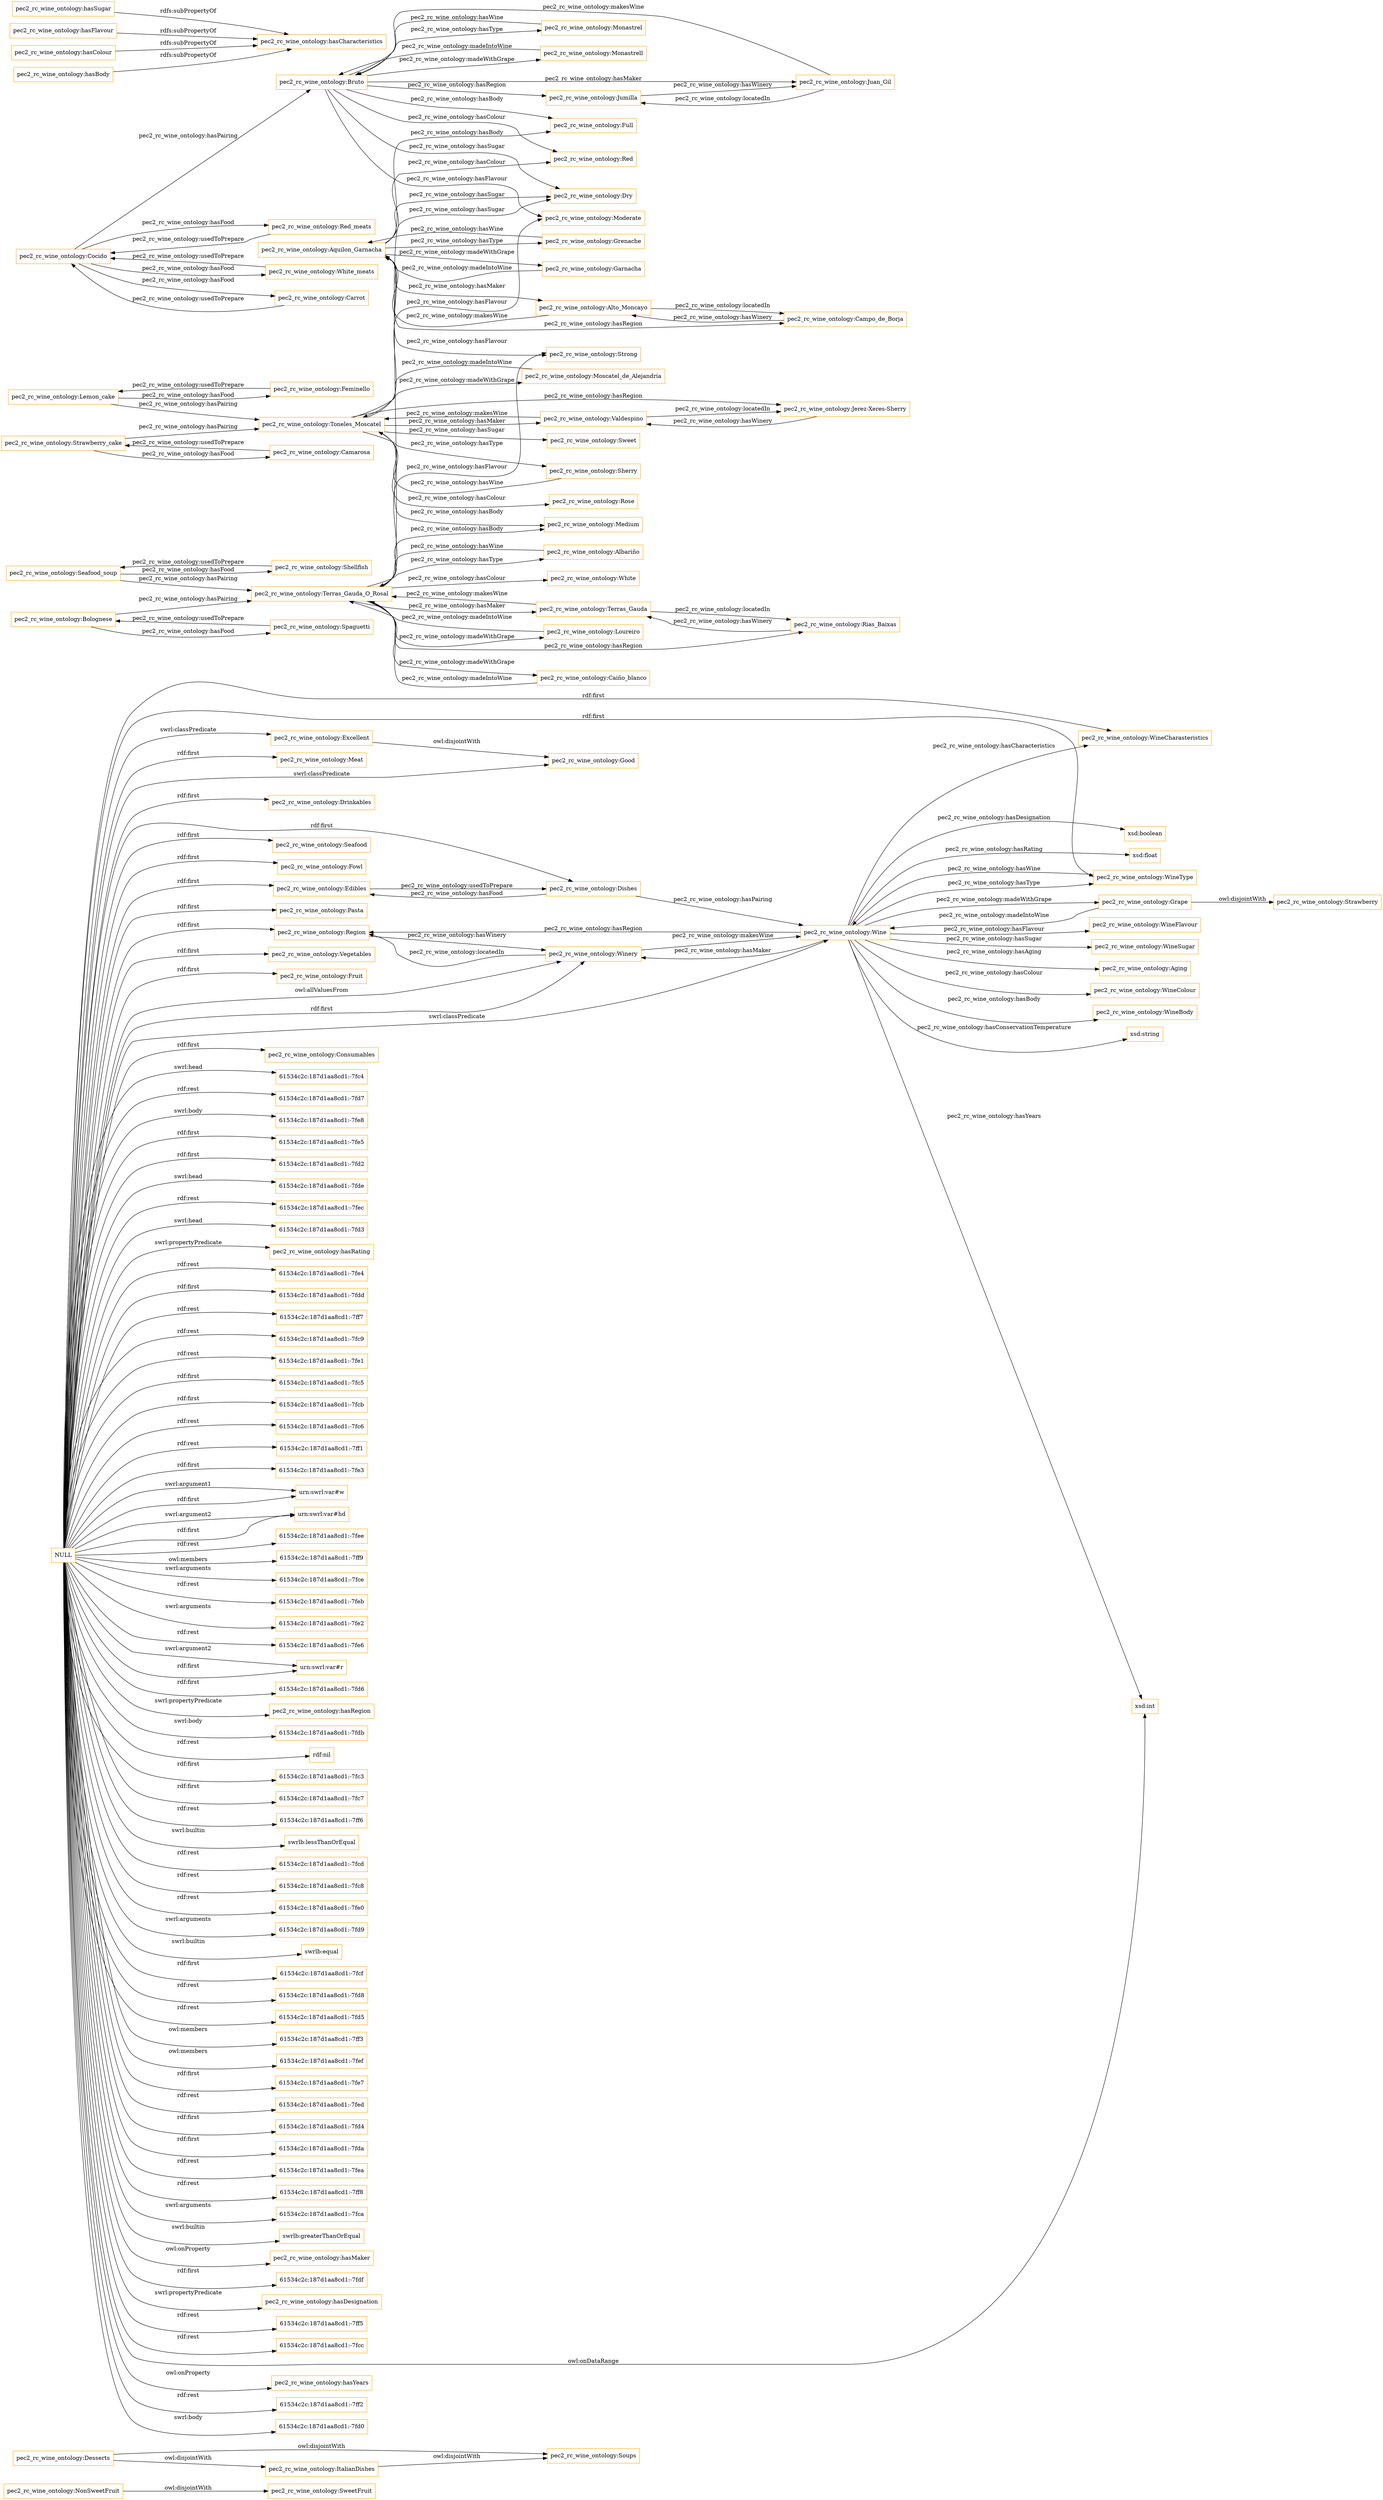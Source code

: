 digraph ar2dtool_diagram { 
rankdir=LR;
size="1501"
node [shape = rectangle, color="orange"]; "pec2_rc_wine_ontology:NonSweetFruit" "pec2_rc_wine_ontology:Soups" "pec2_rc_wine_ontology:Region" "pec2_rc_wine_ontology:ItalianDishes" "pec2_rc_wine_ontology:Edibles" "pec2_rc_wine_ontology:WineCharasteristics" "pec2_rc_wine_ontology:Meat" "pec2_rc_wine_ontology:WineFlavour" "pec2_rc_wine_ontology:WineSugar" "pec2_rc_wine_ontology:Good" "pec2_rc_wine_ontology:Drinkables" "pec2_rc_wine_ontology:Dishes" "pec2_rc_wine_ontology:Seafood" "pec2_rc_wine_ontology:Fowl" "pec2_rc_wine_ontology:WineType" "pec2_rc_wine_ontology:Grape" "pec2_rc_wine_ontology:Pasta" "pec2_rc_wine_ontology:Strawberry" "pec2_rc_wine_ontology:Excellent" "pec2_rc_wine_ontology:Desserts" "pec2_rc_wine_ontology:Vegetables" "pec2_rc_wine_ontology:SweetFruit" "pec2_rc_wine_ontology:Aging" "pec2_rc_wine_ontology:Fruit" "pec2_rc_wine_ontology:Wine" "pec2_rc_wine_ontology:WineColour" "pec2_rc_wine_ontology:Winery" "pec2_rc_wine_ontology:WineBody" "pec2_rc_wine_ontology:Consumables" ; /*classes style*/
	"pec2_rc_wine_ontology:Bolognese" -> "pec2_rc_wine_ontology:Terras_Gauda_O_Rosal" [ label = "pec2_rc_wine_ontology:hasPairing" ];
	"pec2_rc_wine_ontology:Bolognese" -> "pec2_rc_wine_ontology:Spaguetti" [ label = "pec2_rc_wine_ontology:hasFood" ];
	"pec2_rc_wine_ontology:NonSweetFruit" -> "pec2_rc_wine_ontology:SweetFruit" [ label = "owl:disjointWith" ];
	"pec2_rc_wine_ontology:ItalianDishes" -> "pec2_rc_wine_ontology:Soups" [ label = "owl:disjointWith" ];
	"pec2_rc_wine_ontology:Terras_Gauda_O_Rosal" -> "pec2_rc_wine_ontology:Albariño" [ label = "pec2_rc_wine_ontology:hasType" ];
	"pec2_rc_wine_ontology:Terras_Gauda_O_Rosal" -> "pec2_rc_wine_ontology:Terras_Gauda" [ label = "pec2_rc_wine_ontology:hasMaker" ];
	"pec2_rc_wine_ontology:Terras_Gauda_O_Rosal" -> "pec2_rc_wine_ontology:Caiño_blanco" [ label = "pec2_rc_wine_ontology:madeWithGrape" ];
	"pec2_rc_wine_ontology:Terras_Gauda_O_Rosal" -> "pec2_rc_wine_ontology:Medium" [ label = "pec2_rc_wine_ontology:hasBody" ];
	"pec2_rc_wine_ontology:Terras_Gauda_O_Rosal" -> "pec2_rc_wine_ontology:White" [ label = "pec2_rc_wine_ontology:hasColour" ];
	"pec2_rc_wine_ontology:Terras_Gauda_O_Rosal" -> "pec2_rc_wine_ontology:Dry" [ label = "pec2_rc_wine_ontology:hasSugar" ];
	"pec2_rc_wine_ontology:Terras_Gauda_O_Rosal" -> "pec2_rc_wine_ontology:Loureiro" [ label = "pec2_rc_wine_ontology:madeWithGrape" ];
	"pec2_rc_wine_ontology:Terras_Gauda_O_Rosal" -> "pec2_rc_wine_ontology:Strong" [ label = "pec2_rc_wine_ontology:hasFlavour" ];
	"pec2_rc_wine_ontology:Terras_Gauda_O_Rosal" -> "pec2_rc_wine_ontology:Rias_Baixas" [ label = "pec2_rc_wine_ontology:hasRegion" ];
	"pec2_rc_wine_ontology:Feminello" -> "pec2_rc_wine_ontology:Lemon_cake" [ label = "pec2_rc_wine_ontology:usedToPrepare" ];
	"pec2_rc_wine_ontology:Seafood_soup" -> "pec2_rc_wine_ontology:Terras_Gauda_O_Rosal" [ label = "pec2_rc_wine_ontology:hasPairing" ];
	"pec2_rc_wine_ontology:Seafood_soup" -> "pec2_rc_wine_ontology:Shellfish" [ label = "pec2_rc_wine_ontology:hasFood" ];
	"pec2_rc_wine_ontology:Sherry" -> "pec2_rc_wine_ontology:Toneles_Moscatel" [ label = "pec2_rc_wine_ontology:hasWine" ];
	"pec2_rc_wine_ontology:Alto_Moncayo" -> "pec2_rc_wine_ontology:Aquilon_Garnacha" [ label = "pec2_rc_wine_ontology:makesWine" ];
	"pec2_rc_wine_ontology:Alto_Moncayo" -> "pec2_rc_wine_ontology:Campo_de_Borja" [ label = "pec2_rc_wine_ontology:locatedIn" ];
	"pec2_rc_wine_ontology:Toneles_Moscatel" -> "pec2_rc_wine_ontology:Rose" [ label = "pec2_rc_wine_ontology:hasColour" ];
	"pec2_rc_wine_ontology:Toneles_Moscatel" -> "pec2_rc_wine_ontology:Moscatel_de_Alejandría" [ label = "pec2_rc_wine_ontology:madeWithGrape" ];
	"pec2_rc_wine_ontology:Toneles_Moscatel" -> "pec2_rc_wine_ontology:Valdespino" [ label = "pec2_rc_wine_ontology:hasMaker" ];
	"pec2_rc_wine_ontology:Toneles_Moscatel" -> "pec2_rc_wine_ontology:Moderate" [ label = "pec2_rc_wine_ontology:hasFlavour" ];
	"pec2_rc_wine_ontology:Toneles_Moscatel" -> "pec2_rc_wine_ontology:Jerez-Xeres-Sherry" [ label = "pec2_rc_wine_ontology:hasRegion" ];
	"pec2_rc_wine_ontology:Toneles_Moscatel" -> "pec2_rc_wine_ontology:Sherry" [ label = "pec2_rc_wine_ontology:hasType" ];
	"pec2_rc_wine_ontology:Toneles_Moscatel" -> "pec2_rc_wine_ontology:Medium" [ label = "pec2_rc_wine_ontology:hasBody" ];
	"pec2_rc_wine_ontology:Toneles_Moscatel" -> "pec2_rc_wine_ontology:Sweet" [ label = "pec2_rc_wine_ontology:hasSugar" ];
	"pec2_rc_wine_ontology:hasSugar" -> "pec2_rc_wine_ontology:hasCharacteristics" [ label = "rdfs:subPropertyOf" ];
	"pec2_rc_wine_ontology:Jerez-Xeres-Sherry" -> "pec2_rc_wine_ontology:Valdespino" [ label = "pec2_rc_wine_ontology:hasWinery" ];
	"pec2_rc_wine_ontology:Valdespino" -> "pec2_rc_wine_ontology:Toneles_Moscatel" [ label = "pec2_rc_wine_ontology:makesWine" ];
	"pec2_rc_wine_ontology:Valdespino" -> "pec2_rc_wine_ontology:Jerez-Xeres-Sherry" [ label = "pec2_rc_wine_ontology:locatedIn" ];
	"pec2_rc_wine_ontology:Desserts" -> "pec2_rc_wine_ontology:Soups" [ label = "owl:disjointWith" ];
	"pec2_rc_wine_ontology:Desserts" -> "pec2_rc_wine_ontology:ItalianDishes" [ label = "owl:disjointWith" ];
	"pec2_rc_wine_ontology:Grenache" -> "pec2_rc_wine_ontology:Aquilon_Garnacha" [ label = "pec2_rc_wine_ontology:hasWine" ];
	"pec2_rc_wine_ontology:hasFlavour" -> "pec2_rc_wine_ontology:hasCharacteristics" [ label = "rdfs:subPropertyOf" ];
	"pec2_rc_wine_ontology:Jumilla" -> "pec2_rc_wine_ontology:Juan_Gil" [ label = "pec2_rc_wine_ontology:hasWinery" ];
	"pec2_rc_wine_ontology:Bruto" -> "pec2_rc_wine_ontology:Red" [ label = "pec2_rc_wine_ontology:hasColour" ];
	"pec2_rc_wine_ontology:Bruto" -> "pec2_rc_wine_ontology:Moderate" [ label = "pec2_rc_wine_ontology:hasFlavour" ];
	"pec2_rc_wine_ontology:Bruto" -> "pec2_rc_wine_ontology:Jumilla" [ label = "pec2_rc_wine_ontology:hasRegion" ];
	"pec2_rc_wine_ontology:Bruto" -> "pec2_rc_wine_ontology:Monastrell" [ label = "pec2_rc_wine_ontology:madeWithGrape" ];
	"pec2_rc_wine_ontology:Bruto" -> "pec2_rc_wine_ontology:Dry" [ label = "pec2_rc_wine_ontology:hasSugar" ];
	"pec2_rc_wine_ontology:Bruto" -> "pec2_rc_wine_ontology:Full" [ label = "pec2_rc_wine_ontology:hasBody" ];
	"pec2_rc_wine_ontology:Bruto" -> "pec2_rc_wine_ontology:Monastrel" [ label = "pec2_rc_wine_ontology:hasType" ];
	"pec2_rc_wine_ontology:Bruto" -> "pec2_rc_wine_ontology:Juan_Gil" [ label = "pec2_rc_wine_ontology:hasMaker" ];
	"pec2_rc_wine_ontology:Aquilon_Garnacha" -> "pec2_rc_wine_ontology:Dry" [ label = "pec2_rc_wine_ontology:hasSugar" ];
	"pec2_rc_wine_ontology:Aquilon_Garnacha" -> "pec2_rc_wine_ontology:Garnacha" [ label = "pec2_rc_wine_ontology:madeWithGrape" ];
	"pec2_rc_wine_ontology:Aquilon_Garnacha" -> "pec2_rc_wine_ontology:Strong" [ label = "pec2_rc_wine_ontology:hasFlavour" ];
	"pec2_rc_wine_ontology:Aquilon_Garnacha" -> "pec2_rc_wine_ontology:Alto_Moncayo" [ label = "pec2_rc_wine_ontology:hasMaker" ];
	"pec2_rc_wine_ontology:Aquilon_Garnacha" -> "pec2_rc_wine_ontology:Campo_de_Borja" [ label = "pec2_rc_wine_ontology:hasRegion" ];
	"pec2_rc_wine_ontology:Aquilon_Garnacha" -> "pec2_rc_wine_ontology:Grenache" [ label = "pec2_rc_wine_ontology:hasType" ];
	"pec2_rc_wine_ontology:Aquilon_Garnacha" -> "pec2_rc_wine_ontology:Full" [ label = "pec2_rc_wine_ontology:hasBody" ];
	"pec2_rc_wine_ontology:Aquilon_Garnacha" -> "pec2_rc_wine_ontology:Red" [ label = "pec2_rc_wine_ontology:hasColour" ];
	"pec2_rc_wine_ontology:hasColour" -> "pec2_rc_wine_ontology:hasCharacteristics" [ label = "rdfs:subPropertyOf" ];
	"pec2_rc_wine_ontology:Shellfish" -> "pec2_rc_wine_ontology:Seafood_soup" [ label = "pec2_rc_wine_ontology:usedToPrepare" ];
	"pec2_rc_wine_ontology:Juan_Gil" -> "pec2_rc_wine_ontology:Bruto" [ label = "pec2_rc_wine_ontology:makesWine" ];
	"pec2_rc_wine_ontology:Juan_Gil" -> "pec2_rc_wine_ontology:Jumilla" [ label = "pec2_rc_wine_ontology:locatedIn" ];
	"pec2_rc_wine_ontology:Cocido" -> "pec2_rc_wine_ontology:Bruto" [ label = "pec2_rc_wine_ontology:hasPairing" ];
	"pec2_rc_wine_ontology:Cocido" -> "pec2_rc_wine_ontology:White_meats" [ label = "pec2_rc_wine_ontology:hasFood" ];
	"pec2_rc_wine_ontology:Cocido" -> "pec2_rc_wine_ontology:Red_meats" [ label = "pec2_rc_wine_ontology:hasFood" ];
	"pec2_rc_wine_ontology:Cocido" -> "pec2_rc_wine_ontology:Carrot" [ label = "pec2_rc_wine_ontology:hasFood" ];
	"NULL" -> "pec2_rc_wine_ontology:WineType" [ label = "rdf:first" ];
	"NULL" -> "61534c2c:187d1aa8cd1:-7fc4" [ label = "swrl:head" ];
	"NULL" -> "61534c2c:187d1aa8cd1:-7fd7" [ label = "rdf:rest" ];
	"NULL" -> "61534c2c:187d1aa8cd1:-7fe8" [ label = "swrl:body" ];
	"NULL" -> "61534c2c:187d1aa8cd1:-7fe5" [ label = "rdf:first" ];
	"NULL" -> "61534c2c:187d1aa8cd1:-7fd2" [ label = "rdf:first" ];
	"NULL" -> "61534c2c:187d1aa8cd1:-7fde" [ label = "swrl:head" ];
	"NULL" -> "61534c2c:187d1aa8cd1:-7fec" [ label = "rdf:rest" ];
	"NULL" -> "pec2_rc_wine_ontology:Fruit" [ label = "rdf:first" ];
	"NULL" -> "61534c2c:187d1aa8cd1:-7fd3" [ label = "swrl:head" ];
	"NULL" -> "pec2_rc_wine_ontology:hasRating" [ label = "swrl:propertyPredicate" ];
	"NULL" -> "61534c2c:187d1aa8cd1:-7fe4" [ label = "rdf:rest" ];
	"NULL" -> "61534c2c:187d1aa8cd1:-7fdd" [ label = "rdf:first" ];
	"NULL" -> "61534c2c:187d1aa8cd1:-7ff7" [ label = "rdf:rest" ];
	"NULL" -> "61534c2c:187d1aa8cd1:-7fc9" [ label = "rdf:rest" ];
	"NULL" -> "61534c2c:187d1aa8cd1:-7fe1" [ label = "rdf:rest" ];
	"NULL" -> "61534c2c:187d1aa8cd1:-7fc5" [ label = "rdf:first" ];
	"NULL" -> "61534c2c:187d1aa8cd1:-7fcb" [ label = "rdf:first" ];
	"NULL" -> "61534c2c:187d1aa8cd1:-7fc6" [ label = "rdf:rest" ];
	"NULL" -> "pec2_rc_wine_ontology:Vegetables" [ label = "rdf:first" ];
	"NULL" -> "pec2_rc_wine_ontology:Consumables" [ label = "rdf:first" ];
	"NULL" -> "61534c2c:187d1aa8cd1:-7ff1" [ label = "rdf:rest" ];
	"NULL" -> "pec2_rc_wine_ontology:Excellent" [ label = "swrl:classPredicate" ];
	"NULL" -> "61534c2c:187d1aa8cd1:-7fe3" [ label = "rdf:first" ];
	"NULL" -> "pec2_rc_wine_ontology:Drinkables" [ label = "rdf:first" ];
	"NULL" -> "urn:swrl:var#w" [ label = "swrl:argument1" ];
	"NULL" -> "pec2_rc_wine_ontology:Wine" [ label = "swrl:classPredicate" ];
	"NULL" -> "urn:swrl:var#hd" [ label = "swrl:argument2" ];
	"NULL" -> "pec2_rc_wine_ontology:Meat" [ label = "rdf:first" ];
	"NULL" -> "61534c2c:187d1aa8cd1:-7fee" [ label = "rdf:rest" ];
	"NULL" -> "urn:swrl:var#w" [ label = "rdf:first" ];
	"NULL" -> "61534c2c:187d1aa8cd1:-7ff9" [ label = "owl:members" ];
	"NULL" -> "61534c2c:187d1aa8cd1:-7fce" [ label = "swrl:arguments" ];
	"NULL" -> "61534c2c:187d1aa8cd1:-7feb" [ label = "rdf:rest" ];
	"NULL" -> "61534c2c:187d1aa8cd1:-7fe2" [ label = "swrl:arguments" ];
	"NULL" -> "61534c2c:187d1aa8cd1:-7fe6" [ label = "rdf:rest" ];
	"NULL" -> "urn:swrl:var#r" [ label = "swrl:argument2" ];
	"NULL" -> "61534c2c:187d1aa8cd1:-7fd6" [ label = "rdf:first" ];
	"NULL" -> "pec2_rc_wine_ontology:hasRegion" [ label = "swrl:propertyPredicate" ];
	"NULL" -> "pec2_rc_wine_ontology:WineCharasteristics" [ label = "rdf:first" ];
	"NULL" -> "61534c2c:187d1aa8cd1:-7fdb" [ label = "swrl:body" ];
	"NULL" -> "rdf:nil" [ label = "rdf:rest" ];
	"NULL" -> "61534c2c:187d1aa8cd1:-7fc3" [ label = "rdf:first" ];
	"NULL" -> "61534c2c:187d1aa8cd1:-7fc7" [ label = "rdf:first" ];
	"NULL" -> "61534c2c:187d1aa8cd1:-7ff6" [ label = "rdf:rest" ];
	"NULL" -> "swrlb:lessThanOrEqual" [ label = "swrl:builtin" ];
	"NULL" -> "61534c2c:187d1aa8cd1:-7fcd" [ label = "rdf:rest" ];
	"NULL" -> "61534c2c:187d1aa8cd1:-7fc8" [ label = "rdf:rest" ];
	"NULL" -> "61534c2c:187d1aa8cd1:-7fe0" [ label = "rdf:rest" ];
	"NULL" -> "61534c2c:187d1aa8cd1:-7fd9" [ label = "swrl:arguments" ];
	"NULL" -> "swrlb:equal" [ label = "swrl:builtin" ];
	"NULL" -> "pec2_rc_wine_ontology:Edibles" [ label = "rdf:first" ];
	"NULL" -> "61534c2c:187d1aa8cd1:-7fcf" [ label = "rdf:first" ];
	"NULL" -> "61534c2c:187d1aa8cd1:-7fd8" [ label = "rdf:rest" ];
	"NULL" -> "urn:swrl:var#hd" [ label = "rdf:first" ];
	"NULL" -> "61534c2c:187d1aa8cd1:-7fd5" [ label = "rdf:rest" ];
	"NULL" -> "61534c2c:187d1aa8cd1:-7ff3" [ label = "owl:members" ];
	"NULL" -> "61534c2c:187d1aa8cd1:-7fef" [ label = "owl:members" ];
	"NULL" -> "61534c2c:187d1aa8cd1:-7fe7" [ label = "rdf:first" ];
	"NULL" -> "61534c2c:187d1aa8cd1:-7fed" [ label = "rdf:rest" ];
	"NULL" -> "pec2_rc_wine_ontology:Winery" [ label = "rdf:first" ];
	"NULL" -> "61534c2c:187d1aa8cd1:-7fd4" [ label = "rdf:first" ];
	"NULL" -> "61534c2c:187d1aa8cd1:-7fda" [ label = "rdf:first" ];
	"NULL" -> "pec2_rc_wine_ontology:Seafood" [ label = "rdf:first" ];
	"NULL" -> "61534c2c:187d1aa8cd1:-7fea" [ label = "rdf:rest" ];
	"NULL" -> "61534c2c:187d1aa8cd1:-7ff8" [ label = "rdf:rest" ];
	"NULL" -> "61534c2c:187d1aa8cd1:-7fca" [ label = "swrl:arguments" ];
	"NULL" -> "swrlb:greaterThanOrEqual" [ label = "swrl:builtin" ];
	"NULL" -> "pec2_rc_wine_ontology:Fowl" [ label = "rdf:first" ];
	"NULL" -> "pec2_rc_wine_ontology:hasMaker" [ label = "owl:onProperty" ];
	"NULL" -> "61534c2c:187d1aa8cd1:-7fdf" [ label = "rdf:first" ];
	"NULL" -> "pec2_rc_wine_ontology:Good" [ label = "swrl:classPredicate" ];
	"NULL" -> "pec2_rc_wine_ontology:hasDesignation" [ label = "swrl:propertyPredicate" ];
	"NULL" -> "61534c2c:187d1aa8cd1:-7ff5" [ label = "rdf:rest" ];
	"NULL" -> "61534c2c:187d1aa8cd1:-7fcc" [ label = "rdf:rest" ];
	"NULL" -> "xsd:int" [ label = "owl:onDataRange" ];
	"NULL" -> "urn:swrl:var#r" [ label = "rdf:first" ];
	"NULL" -> "pec2_rc_wine_ontology:Pasta" [ label = "rdf:first" ];
	"NULL" -> "pec2_rc_wine_ontology:Dishes" [ label = "rdf:first" ];
	"NULL" -> "pec2_rc_wine_ontology:hasYears" [ label = "owl:onProperty" ];
	"NULL" -> "61534c2c:187d1aa8cd1:-7ff2" [ label = "rdf:rest" ];
	"NULL" -> "61534c2c:187d1aa8cd1:-7fd0" [ label = "swrl:body" ];
	"NULL" -> "pec2_rc_wine_ontology:Region" [ label = "rdf:first" ];
	"NULL" -> "pec2_rc_wine_ontology:Winery" [ label = "owl:allValuesFrom" ];
	"pec2_rc_wine_ontology:Lemon_cake" -> "pec2_rc_wine_ontology:Toneles_Moscatel" [ label = "pec2_rc_wine_ontology:hasPairing" ];
	"pec2_rc_wine_ontology:Lemon_cake" -> "pec2_rc_wine_ontology:Feminello" [ label = "pec2_rc_wine_ontology:hasFood" ];
	"pec2_rc_wine_ontology:Red_meats" -> "pec2_rc_wine_ontology:Cocido" [ label = "pec2_rc_wine_ontology:usedToPrepare" ];
	"pec2_rc_wine_ontology:Campo_de_Borja" -> "pec2_rc_wine_ontology:Alto_Moncayo" [ label = "pec2_rc_wine_ontology:hasWinery" ];
	"pec2_rc_wine_ontology:Camarosa" -> "pec2_rc_wine_ontology:Strawberry_cake" [ label = "pec2_rc_wine_ontology:usedToPrepare" ];
	"pec2_rc_wine_ontology:Spaguetti" -> "pec2_rc_wine_ontology:Bolognese" [ label = "pec2_rc_wine_ontology:usedToPrepare" ];
	"pec2_rc_wine_ontology:Monastrel" -> "pec2_rc_wine_ontology:Bruto" [ label = "pec2_rc_wine_ontology:hasWine" ];
	"pec2_rc_wine_ontology:Moscatel_de_Alejandría" -> "pec2_rc_wine_ontology:Toneles_Moscatel" [ label = "pec2_rc_wine_ontology:madeIntoWine" ];
	"pec2_rc_wine_ontology:hasBody" -> "pec2_rc_wine_ontology:hasCharacteristics" [ label = "rdfs:subPropertyOf" ];
	"pec2_rc_wine_ontology:White_meats" -> "pec2_rc_wine_ontology:Cocido" [ label = "pec2_rc_wine_ontology:usedToPrepare" ];
	"pec2_rc_wine_ontology:Loureiro" -> "pec2_rc_wine_ontology:Terras_Gauda_O_Rosal" [ label = "pec2_rc_wine_ontology:madeIntoWine" ];
	"pec2_rc_wine_ontology:Rias_Baixas" -> "pec2_rc_wine_ontology:Terras_Gauda" [ label = "pec2_rc_wine_ontology:hasWinery" ];
	"pec2_rc_wine_ontology:Strawberry_cake" -> "pec2_rc_wine_ontology:Toneles_Moscatel" [ label = "pec2_rc_wine_ontology:hasPairing" ];
	"pec2_rc_wine_ontology:Strawberry_cake" -> "pec2_rc_wine_ontology:Camarosa" [ label = "pec2_rc_wine_ontology:hasFood" ];
	"pec2_rc_wine_ontology:Garnacha" -> "pec2_rc_wine_ontology:Aquilon_Garnacha" [ label = "pec2_rc_wine_ontology:madeIntoWine" ];
	"pec2_rc_wine_ontology:Terras_Gauda" -> "pec2_rc_wine_ontology:Terras_Gauda_O_Rosal" [ label = "pec2_rc_wine_ontology:makesWine" ];
	"pec2_rc_wine_ontology:Terras_Gauda" -> "pec2_rc_wine_ontology:Rias_Baixas" [ label = "pec2_rc_wine_ontology:locatedIn" ];
	"pec2_rc_wine_ontology:Monastrell" -> "pec2_rc_wine_ontology:Bruto" [ label = "pec2_rc_wine_ontology:madeIntoWine" ];
	"pec2_rc_wine_ontology:Carrot" -> "pec2_rc_wine_ontology:Cocido" [ label = "pec2_rc_wine_ontology:usedToPrepare" ];
	"pec2_rc_wine_ontology:Grape" -> "pec2_rc_wine_ontology:Strawberry" [ label = "owl:disjointWith" ];
	"pec2_rc_wine_ontology:Caiño_blanco" -> "pec2_rc_wine_ontology:Terras_Gauda_O_Rosal" [ label = "pec2_rc_wine_ontology:madeIntoWine" ];
	"pec2_rc_wine_ontology:Albariño" -> "pec2_rc_wine_ontology:Terras_Gauda_O_Rosal" [ label = "pec2_rc_wine_ontology:hasWine" ];
	"pec2_rc_wine_ontology:Excellent" -> "pec2_rc_wine_ontology:Good" [ label = "owl:disjointWith" ];
	"pec2_rc_wine_ontology:Wine" -> "xsd:int" [ label = "pec2_rc_wine_ontology:hasYears" ];
	"pec2_rc_wine_ontology:Edibles" -> "pec2_rc_wine_ontology:Dishes" [ label = "pec2_rc_wine_ontology:usedToPrepare" ];
	"pec2_rc_wine_ontology:Wine" -> "pec2_rc_wine_ontology:Grape" [ label = "pec2_rc_wine_ontology:madeWithGrape" ];
	"pec2_rc_wine_ontology:Wine" -> "pec2_rc_wine_ontology:WineCharasteristics" [ label = "pec2_rc_wine_ontology:hasCharacteristics" ];
	"pec2_rc_wine_ontology:Wine" -> "pec2_rc_wine_ontology:Region" [ label = "pec2_rc_wine_ontology:hasRegion" ];
	"pec2_rc_wine_ontology:Wine" -> "pec2_rc_wine_ontology:Winery" [ label = "pec2_rc_wine_ontology:hasMaker" ];
	"pec2_rc_wine_ontology:Wine" -> "pec2_rc_wine_ontology:WineType" [ label = "pec2_rc_wine_ontology:hasType" ];
	"pec2_rc_wine_ontology:Wine" -> "pec2_rc_wine_ontology:WineBody" [ label = "pec2_rc_wine_ontology:hasBody" ];
	"pec2_rc_wine_ontology:Wine" -> "xsd:string" [ label = "pec2_rc_wine_ontology:hasConservationTemperature" ];
	"pec2_rc_wine_ontology:Wine" -> "xsd:boolean" [ label = "pec2_rc_wine_ontology:hasDesignation" ];
	"pec2_rc_wine_ontology:Dishes" -> "pec2_rc_wine_ontology:Edibles" [ label = "pec2_rc_wine_ontology:hasFood" ];
	"pec2_rc_wine_ontology:Region" -> "pec2_rc_wine_ontology:Winery" [ label = "pec2_rc_wine_ontology:hasWinery" ];
	"pec2_rc_wine_ontology:Wine" -> "pec2_rc_wine_ontology:WineSugar" [ label = "pec2_rc_wine_ontology:hasSugar" ];
	"pec2_rc_wine_ontology:Wine" -> "xsd:float" [ label = "pec2_rc_wine_ontology:hasRating" ];
	"pec2_rc_wine_ontology:Wine" -> "pec2_rc_wine_ontology:WineColour" [ label = "pec2_rc_wine_ontology:hasColour" ];
	"pec2_rc_wine_ontology:Grape" -> "pec2_rc_wine_ontology:Wine" [ label = "pec2_rc_wine_ontology:madeIntoWine" ];
	"pec2_rc_wine_ontology:Winery" -> "pec2_rc_wine_ontology:Region" [ label = "pec2_rc_wine_ontology:locatedIn" ];
	"pec2_rc_wine_ontology:Wine" -> "pec2_rc_wine_ontology:WineFlavour" [ label = "pec2_rc_wine_ontology:hasFlavour" ];
	"pec2_rc_wine_ontology:Wine" -> "pec2_rc_wine_ontology:Aging" [ label = "pec2_rc_wine_ontology:hasAging" ];
	"pec2_rc_wine_ontology:Dishes" -> "pec2_rc_wine_ontology:Wine" [ label = "pec2_rc_wine_ontology:hasPairing" ];
	"pec2_rc_wine_ontology:WineType" -> "pec2_rc_wine_ontology:Wine" [ label = "pec2_rc_wine_ontology:hasWine" ];
	"pec2_rc_wine_ontology:Winery" -> "pec2_rc_wine_ontology:Wine" [ label = "pec2_rc_wine_ontology:makesWine" ];

}
